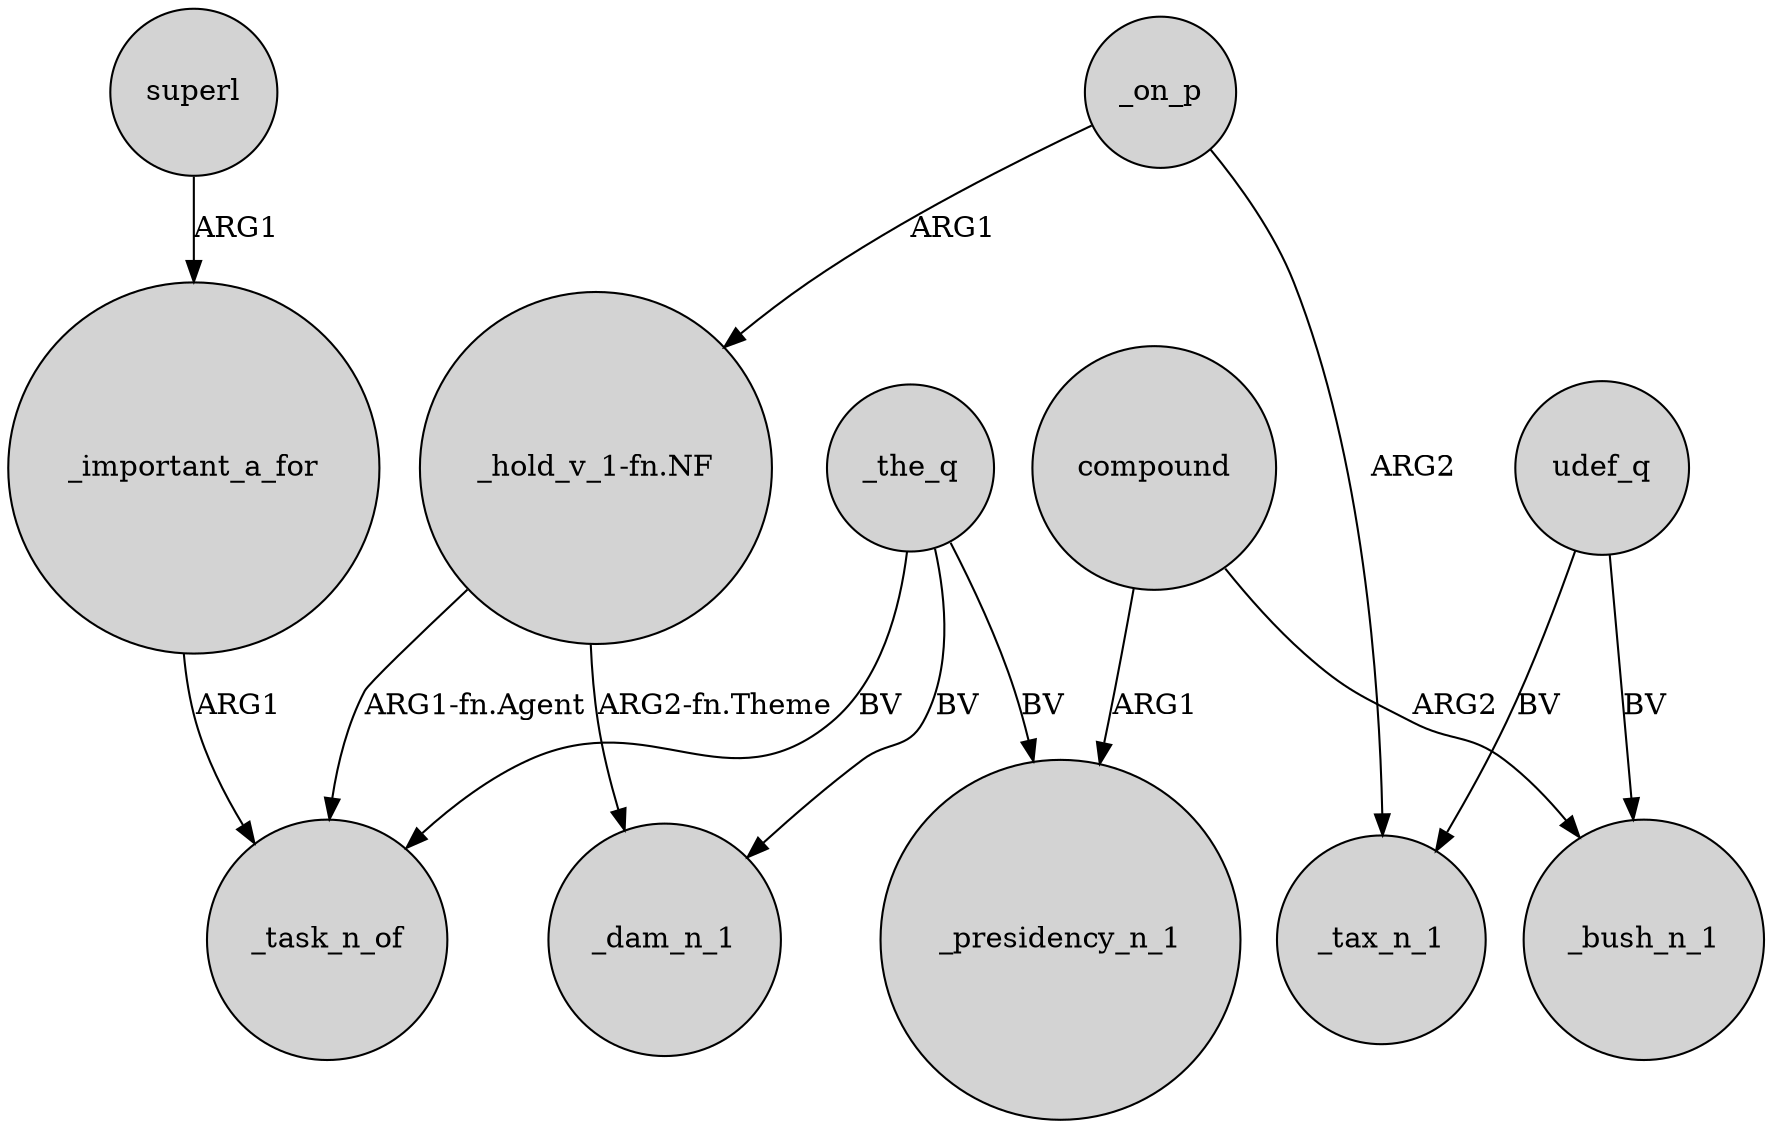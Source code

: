digraph {
	node [shape=circle style=filled]
	"_hold_v_1-fn.NF" -> _task_n_of [label="ARG1-fn.Agent"]
	_the_q -> _dam_n_1 [label=BV]
	udef_q -> _bush_n_1 [label=BV]
	superl -> _important_a_for [label=ARG1]
	_important_a_for -> _task_n_of [label=ARG1]
	_the_q -> _presidency_n_1 [label=BV]
	_on_p -> "_hold_v_1-fn.NF" [label=ARG1]
	compound -> _presidency_n_1 [label=ARG1]
	_the_q -> _task_n_of [label=BV]
	"_hold_v_1-fn.NF" -> _dam_n_1 [label="ARG2-fn.Theme"]
	_on_p -> _tax_n_1 [label=ARG2]
	compound -> _bush_n_1 [label=ARG2]
	udef_q -> _tax_n_1 [label=BV]
}
